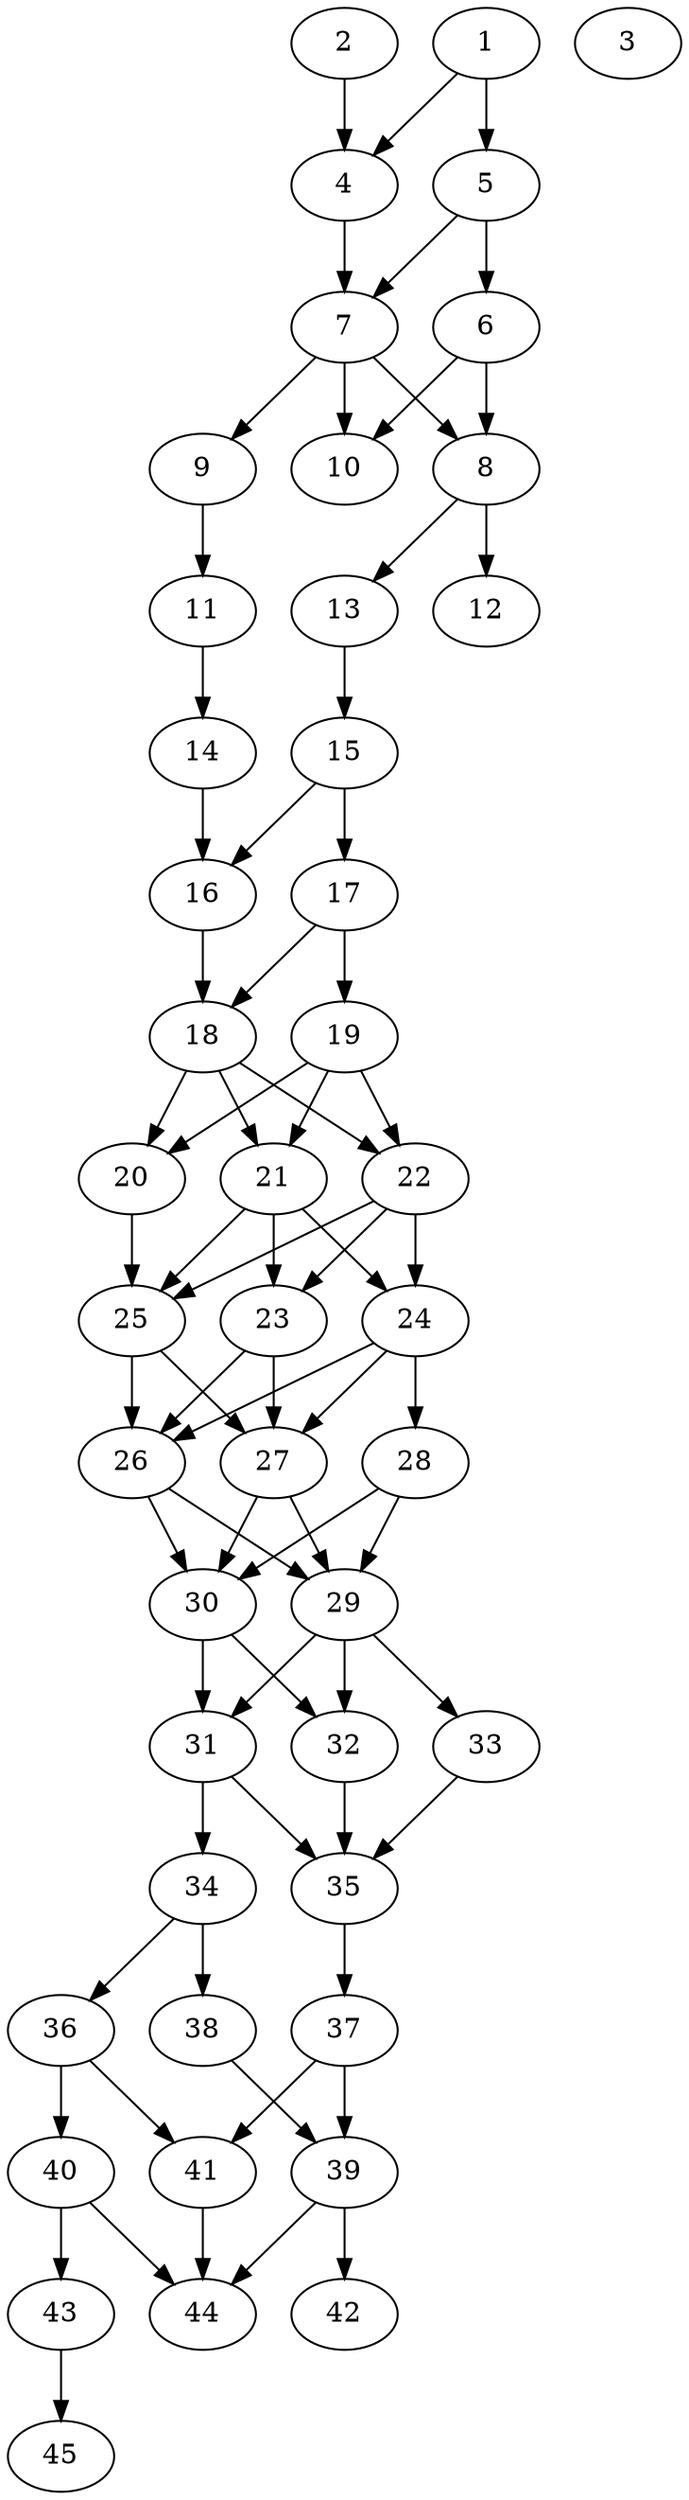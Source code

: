 // DAG automatically generated by daggen at Thu Oct  3 14:07:23 2019
// ./daggen --dot -n 45 --ccr 0.4 --fat 0.3 --regular 0.9 --density 0.7 --mindata 5242880 --maxdata 52428800 
digraph G {
  1 [size="106078720", alpha="0.03", expect_size="42431488"] 
  1 -> 4 [size ="42431488"]
  1 -> 5 [size ="42431488"]
  2 [size="89420800", alpha="0.13", expect_size="35768320"] 
  2 -> 4 [size ="35768320"]
  3 [size="84648960", alpha="0.09", expect_size="33859584"] 
  4 [size="30809600", alpha="0.02", expect_size="12323840"] 
  4 -> 7 [size ="12323840"]
  5 [size="71851520", alpha="0.02", expect_size="28740608"] 
  5 -> 6 [size ="28740608"]
  5 -> 7 [size ="28740608"]
  6 [size="127009280", alpha="0.16", expect_size="50803712"] 
  6 -> 8 [size ="50803712"]
  6 -> 10 [size ="50803712"]
  7 [size="52216320", alpha="0.18", expect_size="20886528"] 
  7 -> 8 [size ="20886528"]
  7 -> 9 [size ="20886528"]
  7 -> 10 [size ="20886528"]
  8 [size="29591040", alpha="0.14", expect_size="11836416"] 
  8 -> 12 [size ="11836416"]
  8 -> 13 [size ="11836416"]
  9 [size="35174400", alpha="0.04", expect_size="14069760"] 
  9 -> 11 [size ="14069760"]
  10 [size="128814080", alpha="0.19", expect_size="51525632"] 
  11 [size="120005120", alpha="0.20", expect_size="48002048"] 
  11 -> 14 [size ="48002048"]
  12 [size="21050880", alpha="0.19", expect_size="8420352"] 
  13 [size="99747840", alpha="0.06", expect_size="39899136"] 
  13 -> 15 [size ="39899136"]
  14 [size="32614400", alpha="0.19", expect_size="13045760"] 
  14 -> 16 [size ="13045760"]
  15 [size="41879040", alpha="0.10", expect_size="16751616"] 
  15 -> 16 [size ="16751616"]
  15 -> 17 [size ="16751616"]
  16 [size="55178240", alpha="0.13", expect_size="22071296"] 
  16 -> 18 [size ="22071296"]
  17 [size="31050240", alpha="0.06", expect_size="12420096"] 
  17 -> 18 [size ="12420096"]
  17 -> 19 [size ="12420096"]
  18 [size="18923520", alpha="0.18", expect_size="7569408"] 
  18 -> 20 [size ="7569408"]
  18 -> 21 [size ="7569408"]
  18 -> 22 [size ="7569408"]
  19 [size="100303360", alpha="0.07", expect_size="40121344"] 
  19 -> 20 [size ="40121344"]
  19 -> 21 [size ="40121344"]
  19 -> 22 [size ="40121344"]
  20 [size="121738240", alpha="0.13", expect_size="48695296"] 
  20 -> 25 [size ="48695296"]
  21 [size="118773760", alpha="0.15", expect_size="47509504"] 
  21 -> 23 [size ="47509504"]
  21 -> 24 [size ="47509504"]
  21 -> 25 [size ="47509504"]
  22 [size="117770240", alpha="0.11", expect_size="47108096"] 
  22 -> 23 [size ="47108096"]
  22 -> 24 [size ="47108096"]
  22 -> 25 [size ="47108096"]
  23 [size="113899520", alpha="0.18", expect_size="45559808"] 
  23 -> 26 [size ="45559808"]
  23 -> 27 [size ="45559808"]
  24 [size="29859840", alpha="0.08", expect_size="11943936"] 
  24 -> 26 [size ="11943936"]
  24 -> 27 [size ="11943936"]
  24 -> 28 [size ="11943936"]
  25 [size="25264640", alpha="0.09", expect_size="10105856"] 
  25 -> 26 [size ="10105856"]
  25 -> 27 [size ="10105856"]
  26 [size="81653760", alpha="0.08", expect_size="32661504"] 
  26 -> 29 [size ="32661504"]
  26 -> 30 [size ="32661504"]
  27 [size="39649280", alpha="0.14", expect_size="15859712"] 
  27 -> 29 [size ="15859712"]
  27 -> 30 [size ="15859712"]
  28 [size="73617920", alpha="0.03", expect_size="29447168"] 
  28 -> 29 [size ="29447168"]
  28 -> 30 [size ="29447168"]
  29 [size="64522240", alpha="0.16", expect_size="25808896"] 
  29 -> 31 [size ="25808896"]
  29 -> 32 [size ="25808896"]
  29 -> 33 [size ="25808896"]
  30 [size="103377920", alpha="0.09", expect_size="41351168"] 
  30 -> 31 [size ="41351168"]
  30 -> 32 [size ="41351168"]
  31 [size="62681600", alpha="0.19", expect_size="25072640"] 
  31 -> 34 [size ="25072640"]
  31 -> 35 [size ="25072640"]
  32 [size="35407360", alpha="0.11", expect_size="14162944"] 
  32 -> 35 [size ="14162944"]
  33 [size="97871360", alpha="0.18", expect_size="39148544"] 
  33 -> 35 [size ="39148544"]
  34 [size="85683200", alpha="0.08", expect_size="34273280"] 
  34 -> 36 [size ="34273280"]
  34 -> 38 [size ="34273280"]
  35 [size="16550400", alpha="0.02", expect_size="6620160"] 
  35 -> 37 [size ="6620160"]
  36 [size="67182080", alpha="0.04", expect_size="26872832"] 
  36 -> 40 [size ="26872832"]
  36 -> 41 [size ="26872832"]
  37 [size="115553280", alpha="0.09", expect_size="46221312"] 
  37 -> 39 [size ="46221312"]
  37 -> 41 [size ="46221312"]
  38 [size="82813440", alpha="0.15", expect_size="33125376"] 
  38 -> 39 [size ="33125376"]
  39 [size="103408640", alpha="0.16", expect_size="41363456"] 
  39 -> 42 [size ="41363456"]
  39 -> 44 [size ="41363456"]
  40 [size="81446400", alpha="0.15", expect_size="32578560"] 
  40 -> 43 [size ="32578560"]
  40 -> 44 [size ="32578560"]
  41 [size="14666240", alpha="0.12", expect_size="5866496"] 
  41 -> 44 [size ="5866496"]
  42 [size="127938560", alpha="0.07", expect_size="51175424"] 
  43 [size="75307520", alpha="0.18", expect_size="30123008"] 
  43 -> 45 [size ="30123008"]
  44 [size="61383680", alpha="0.13", expect_size="24553472"] 
  45 [size="105674240", alpha="0.10", expect_size="42269696"] 
}
